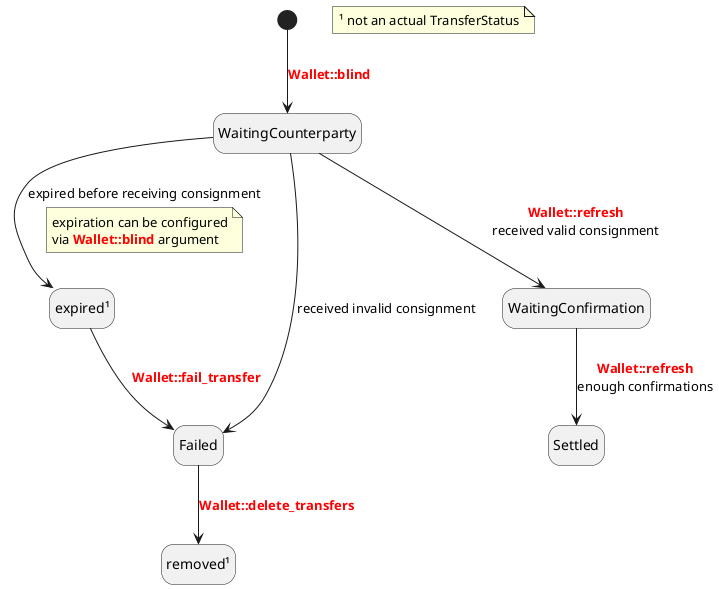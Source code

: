@startuml
hide empty description

[*] --> WaitingCounterparty : <font color=red>**Wallet::blind**</font>

WaitingCounterparty --> expired¹ : expired before receiving consignment
note on link
    expiration can be configured
    via <font color=red>**Wallet::blind**</font> argument
end note
WaitingCounterparty --> Failed : received invalid consignment
WaitingCounterparty --> WaitingConfirmation : <font color=red>**Wallet::refresh**</font>\nreceived valid consignment

WaitingConfirmation --> Settled : <font color=red>**Wallet::refresh**</font>\nenough confirmations

expired¹ --> Failed : <font color=red>**Wallet::fail_transfer**</font>
Failed --> removed¹ : <font color=red>**Wallet::delete_transfers**</font>

note "¹ not an actual TransferStatus" as N1
@enduml
